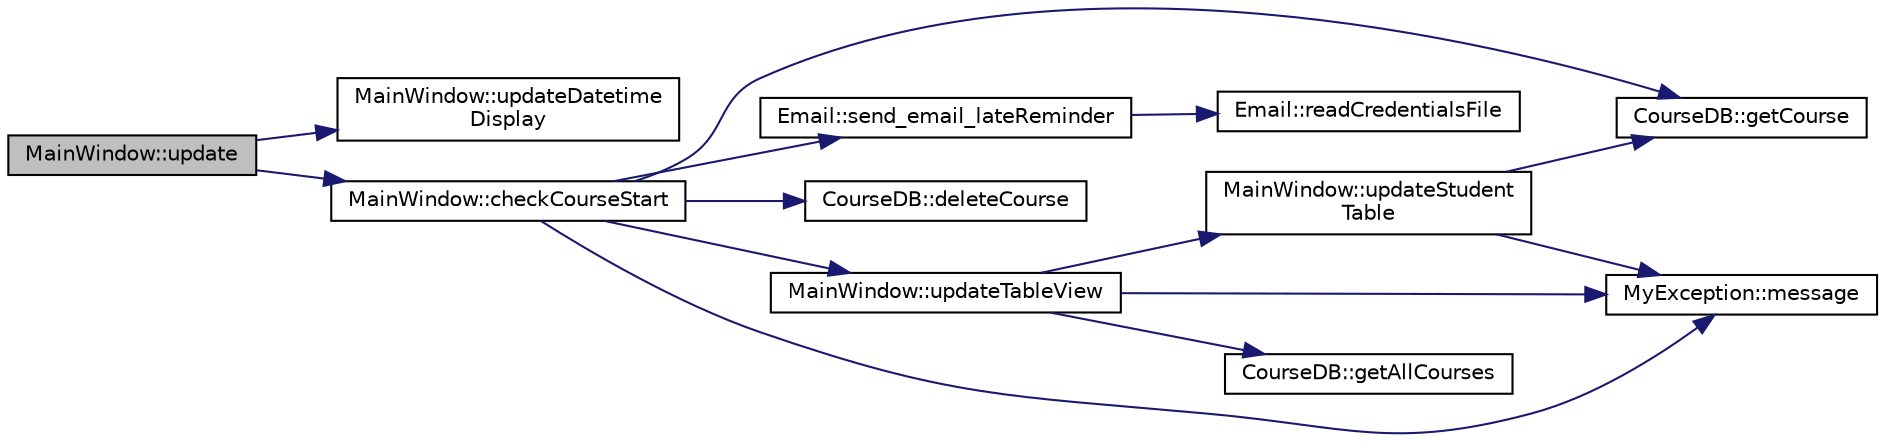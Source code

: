 digraph "MainWindow::update"
{
  edge [fontname="Helvetica",fontsize="10",labelfontname="Helvetica",labelfontsize="10"];
  node [fontname="Helvetica",fontsize="10",shape=record];
  rankdir="LR";
  Node1 [label="MainWindow::update",height=0.2,width=0.4,color="black", fillcolor="grey75", style="filled", fontcolor="black"];
  Node1 -> Node2 [color="midnightblue",fontsize="10",style="solid",fontname="Helvetica"];
  Node2 [label="MainWindow::updateDatetime\lDisplay",height=0.2,width=0.4,color="black", fillcolor="white", style="filled",URL="$class_main_window.html#a719a423fa05029712c4d67b938f4a551",tooltip="update date and time display on mainwindow "];
  Node1 -> Node3 [color="midnightblue",fontsize="10",style="solid",fontname="Helvetica"];
  Node3 [label="MainWindow::checkCourseStart",height=0.2,width=0.4,color="black", fillcolor="white", style="filled",URL="$class_main_window.html#a8ebe9859eb33fda652cf463cc24fac67",tooltip="check if any course is starting "];
  Node3 -> Node4 [color="midnightblue",fontsize="10",style="solid",fontname="Helvetica"];
  Node4 [label="CourseDB::getCourse",height=0.2,width=0.4,color="black", fillcolor="white", style="filled",URL="$class_course_d_b.html#afc10757467c711b2782bd1c1cb23b0fc",tooltip="Access to courses in the database and extraction of relevant student lists and related data..."];
  Node3 -> Node5 [color="midnightblue",fontsize="10",style="solid",fontname="Helvetica"];
  Node5 [label="Email::send_email_lateReminder",height=0.2,width=0.4,color="black", fillcolor="white", style="filled",URL="$class_email.html#a3522905a60977cac1c8d99d4c911f3ee",tooltip="send_email_lateReminder for a class Email which sends an email reminder to a recipient who is late fo..."];
  Node5 -> Node6 [color="midnightblue",fontsize="10",style="solid",fontname="Helvetica"];
  Node6 [label="Email::readCredentialsFile",height=0.2,width=0.4,color="black", fillcolor="white", style="filled",URL="$class_email.html#af94727858b272dfb14a9f1224a8f2da1",tooltip="read a file named \"credentials.txt\" to obtain an API key used for authentication in an email system ..."];
  Node3 -> Node7 [color="midnightblue",fontsize="10",style="solid",fontname="Helvetica"];
  Node7 [label="CourseDB::deleteCourse",height=0.2,width=0.4,color="black", fillcolor="white", style="filled",URL="$class_course_d_b.html#a31f81ae3094414ea8f14dcceec6532ae",tooltip="Delete a course name from the database. "];
  Node3 -> Node8 [color="midnightblue",fontsize="10",style="solid",fontname="Helvetica"];
  Node8 [label="MyException::message",height=0.2,width=0.4,color="black", fillcolor="white", style="filled",URL="$class_my_exception.html#a7371232a66d68dcd8c8c6363b434c0db"];
  Node3 -> Node9 [color="midnightblue",fontsize="10",style="solid",fontname="Helvetica"];
  Node9 [label="MainWindow::updateTableView",height=0.2,width=0.4,color="black", fillcolor="white", style="filled",URL="$class_main_window.html#a31ebff8b2a54cfd5f634c82253f3ffdd",tooltip="update course table "];
  Node9 -> Node10 [color="midnightblue",fontsize="10",style="solid",fontname="Helvetica"];
  Node10 [label="CourseDB::getAllCourses",height=0.2,width=0.4,color="black", fillcolor="white", style="filled",URL="$class_course_d_b.html#ada1e9df01308d68dacc6a95730517a01",tooltip="Retrieves all courses from the database and returns them as QList<Course>. "];
  Node9 -> Node8 [color="midnightblue",fontsize="10",style="solid",fontname="Helvetica"];
  Node9 -> Node11 [color="midnightblue",fontsize="10",style="solid",fontname="Helvetica"];
  Node11 [label="MainWindow::updateStudent\lTable",height=0.2,width=0.4,color="black", fillcolor="white", style="filled",URL="$class_main_window.html#ae72f434e60eb56c5ba1f18c1a0edd2ba",tooltip="update student table with upcoming course "];
  Node11 -> Node4 [color="midnightblue",fontsize="10",style="solid",fontname="Helvetica"];
  Node11 -> Node8 [color="midnightblue",fontsize="10",style="solid",fontname="Helvetica"];
}
